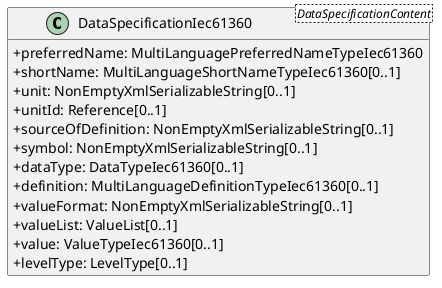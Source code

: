 @startuml
skinparam classAttributeIconSize 0
hide methods

class DataSpecificationIec61360<DataSpecificationContent> {
  +preferredName: MultiLanguagePreferredNameTypeIec61360
  +shortName: MultiLanguageShortNameTypeIec61360[0..1]
  +unit: NonEmptyXmlSerializableString[0..1]
  +unitId: Reference[0..1]
  +sourceOfDefinition: NonEmptyXmlSerializableString[0..1]
  +symbol: NonEmptyXmlSerializableString[0..1]
  +dataType: DataTypeIec61360[0..1]
  +definition: MultiLanguageDefinitionTypeIec61360[0..1]
  +valueFormat: NonEmptyXmlSerializableString[0..1]
  +valueList: ValueList[0..1]
  +value: ValueTypeIec61360[0..1]
  +levelType: LevelType[0..1]
}
@enduml